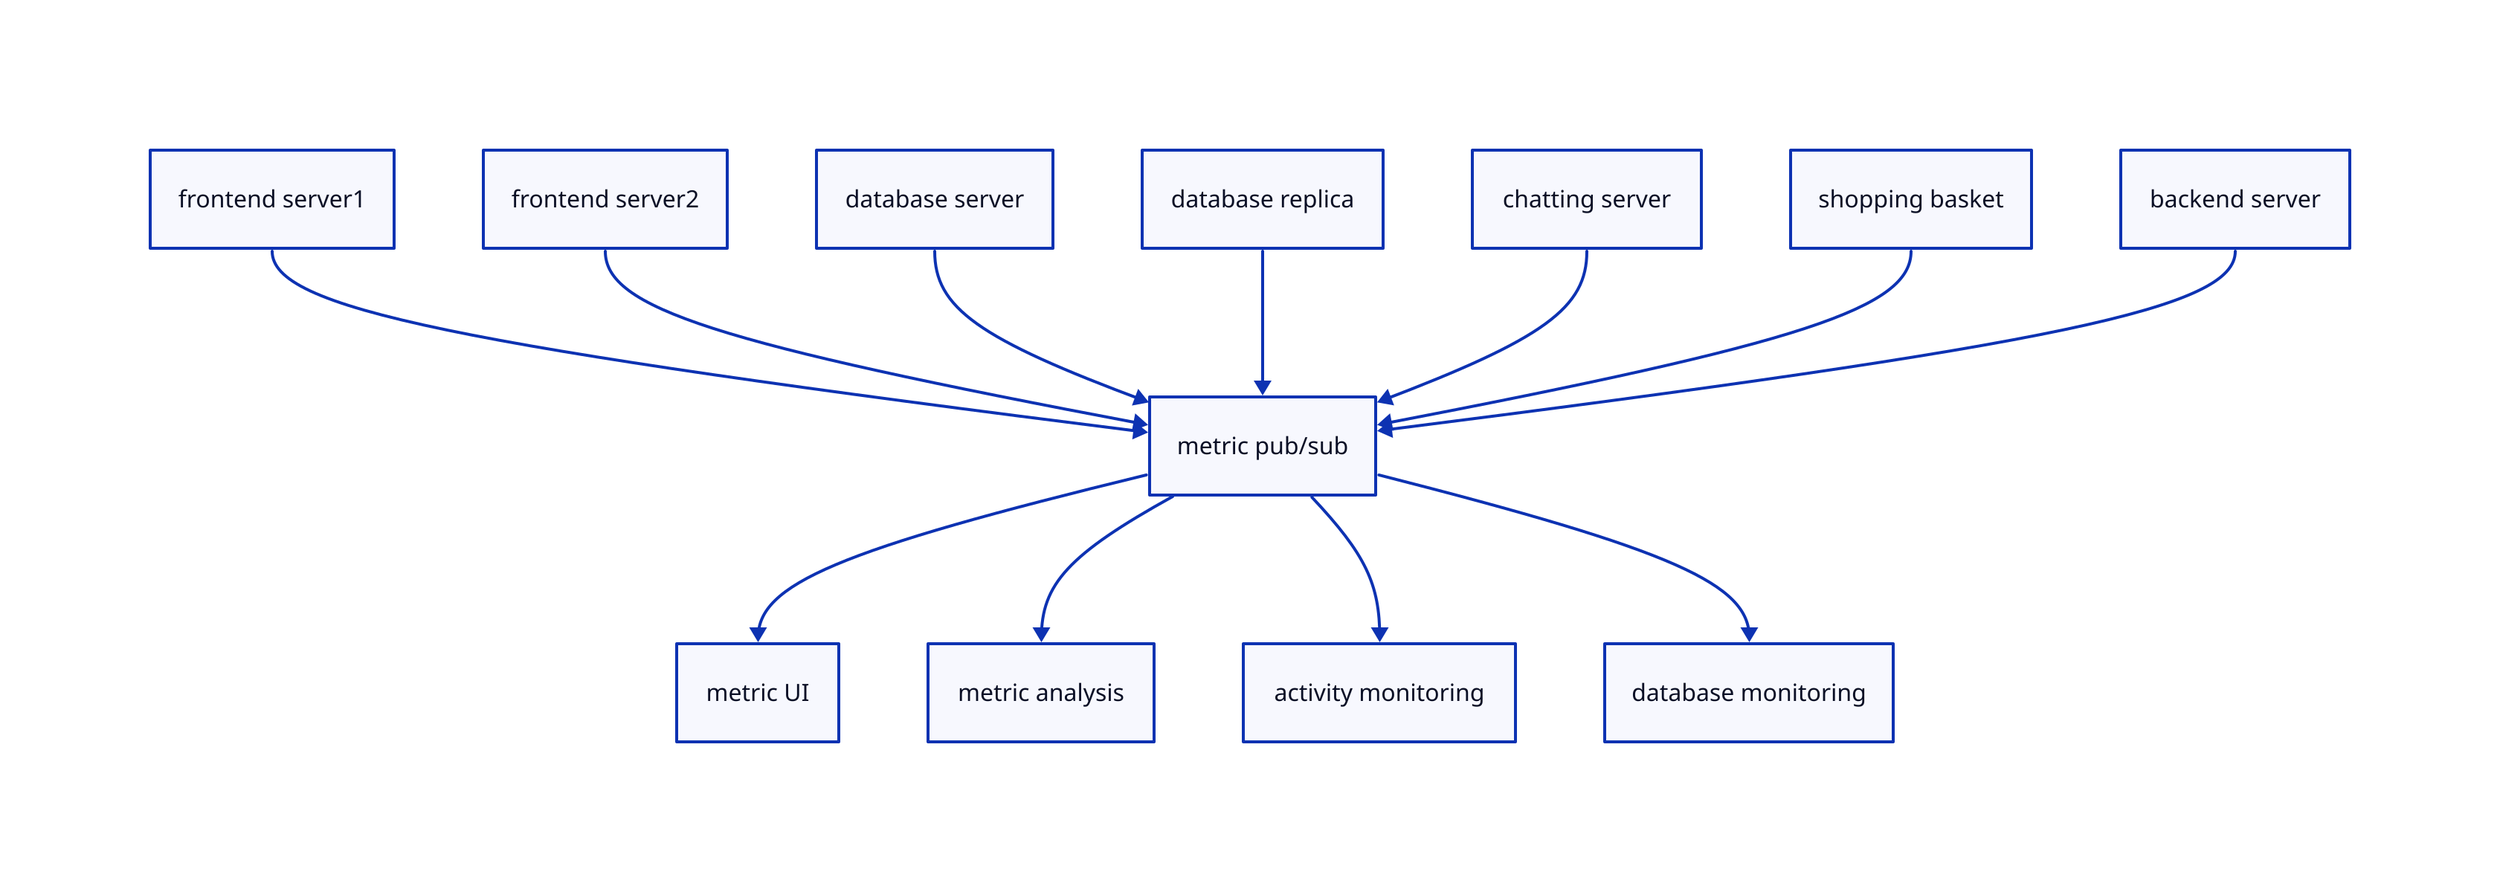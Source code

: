 frontend server1 -> metric pub/sub
frontend server2 -> metric pub/sub
database server -> metric pub/sub
database replica -> metric pub/sub
chatting server -> metric pub/sub
shopping basket -> metric pub/sub
backend server -> metric pub/sub

metric pub/sub -> metric UI
metric pub/sub -> metric analysis
metric pub/sub -> activity monitoring
metric pub/sub -> database monitoring